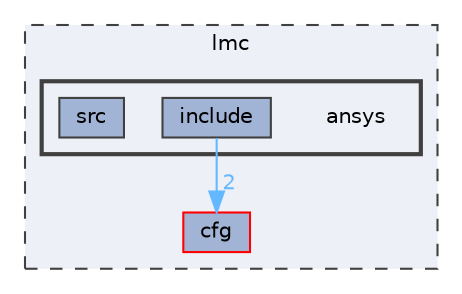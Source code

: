 digraph "lmc/ansys"
{
 // LATEX_PDF_SIZE
  bgcolor="transparent";
  edge [fontname=Helvetica,fontsize=10,labelfontname=Helvetica,labelfontsize=10];
  node [fontname=Helvetica,fontsize=10,shape=box,height=0.2,width=0.4];
  compound=true
  subgraph clusterdir_a5e59b946ac651511046c4c0121d9e13 {
    graph [ bgcolor="#edf0f7", pencolor="grey25", label="lmc", fontname=Helvetica,fontsize=10 style="filled,dashed", URL="dir_a5e59b946ac651511046c4c0121d9e13.html",tooltip=""]
  dir_cc50ab69a678fc92792050daa430bfb1 [label="cfg", fillcolor="#a2b4d6", color="red", style="filled", URL="dir_cc50ab69a678fc92792050daa430bfb1.html",tooltip=""];
  subgraph clusterdir_cb0fe5b40591dbe5fda40966e3303db1 {
    graph [ bgcolor="#edf0f7", pencolor="grey25", label="", fontname=Helvetica,fontsize=10 style="filled,bold", URL="dir_cb0fe5b40591dbe5fda40966e3303db1.html",tooltip=""]
    dir_cb0fe5b40591dbe5fda40966e3303db1 [shape=plaintext, label="ansys"];
  dir_3c12732c19a6712aaef8c3e0022ec4a8 [label="include", fillcolor="#a2b4d6", color="grey25", style="filled", URL="dir_3c12732c19a6712aaef8c3e0022ec4a8.html",tooltip=""];
  dir_77661d1392c456d0047d2596a49c3118 [label="src", fillcolor="#a2b4d6", color="grey25", style="filled", URL="dir_77661d1392c456d0047d2596a49c3118.html",tooltip=""];
  }
  }
  dir_3c12732c19a6712aaef8c3e0022ec4a8->dir_cc50ab69a678fc92792050daa430bfb1 [headlabel="2", labeldistance=1.5 headhref="dir_000004_000003.html" href="dir_000004_000003.html" color="steelblue1" fontcolor="steelblue1"];
}
